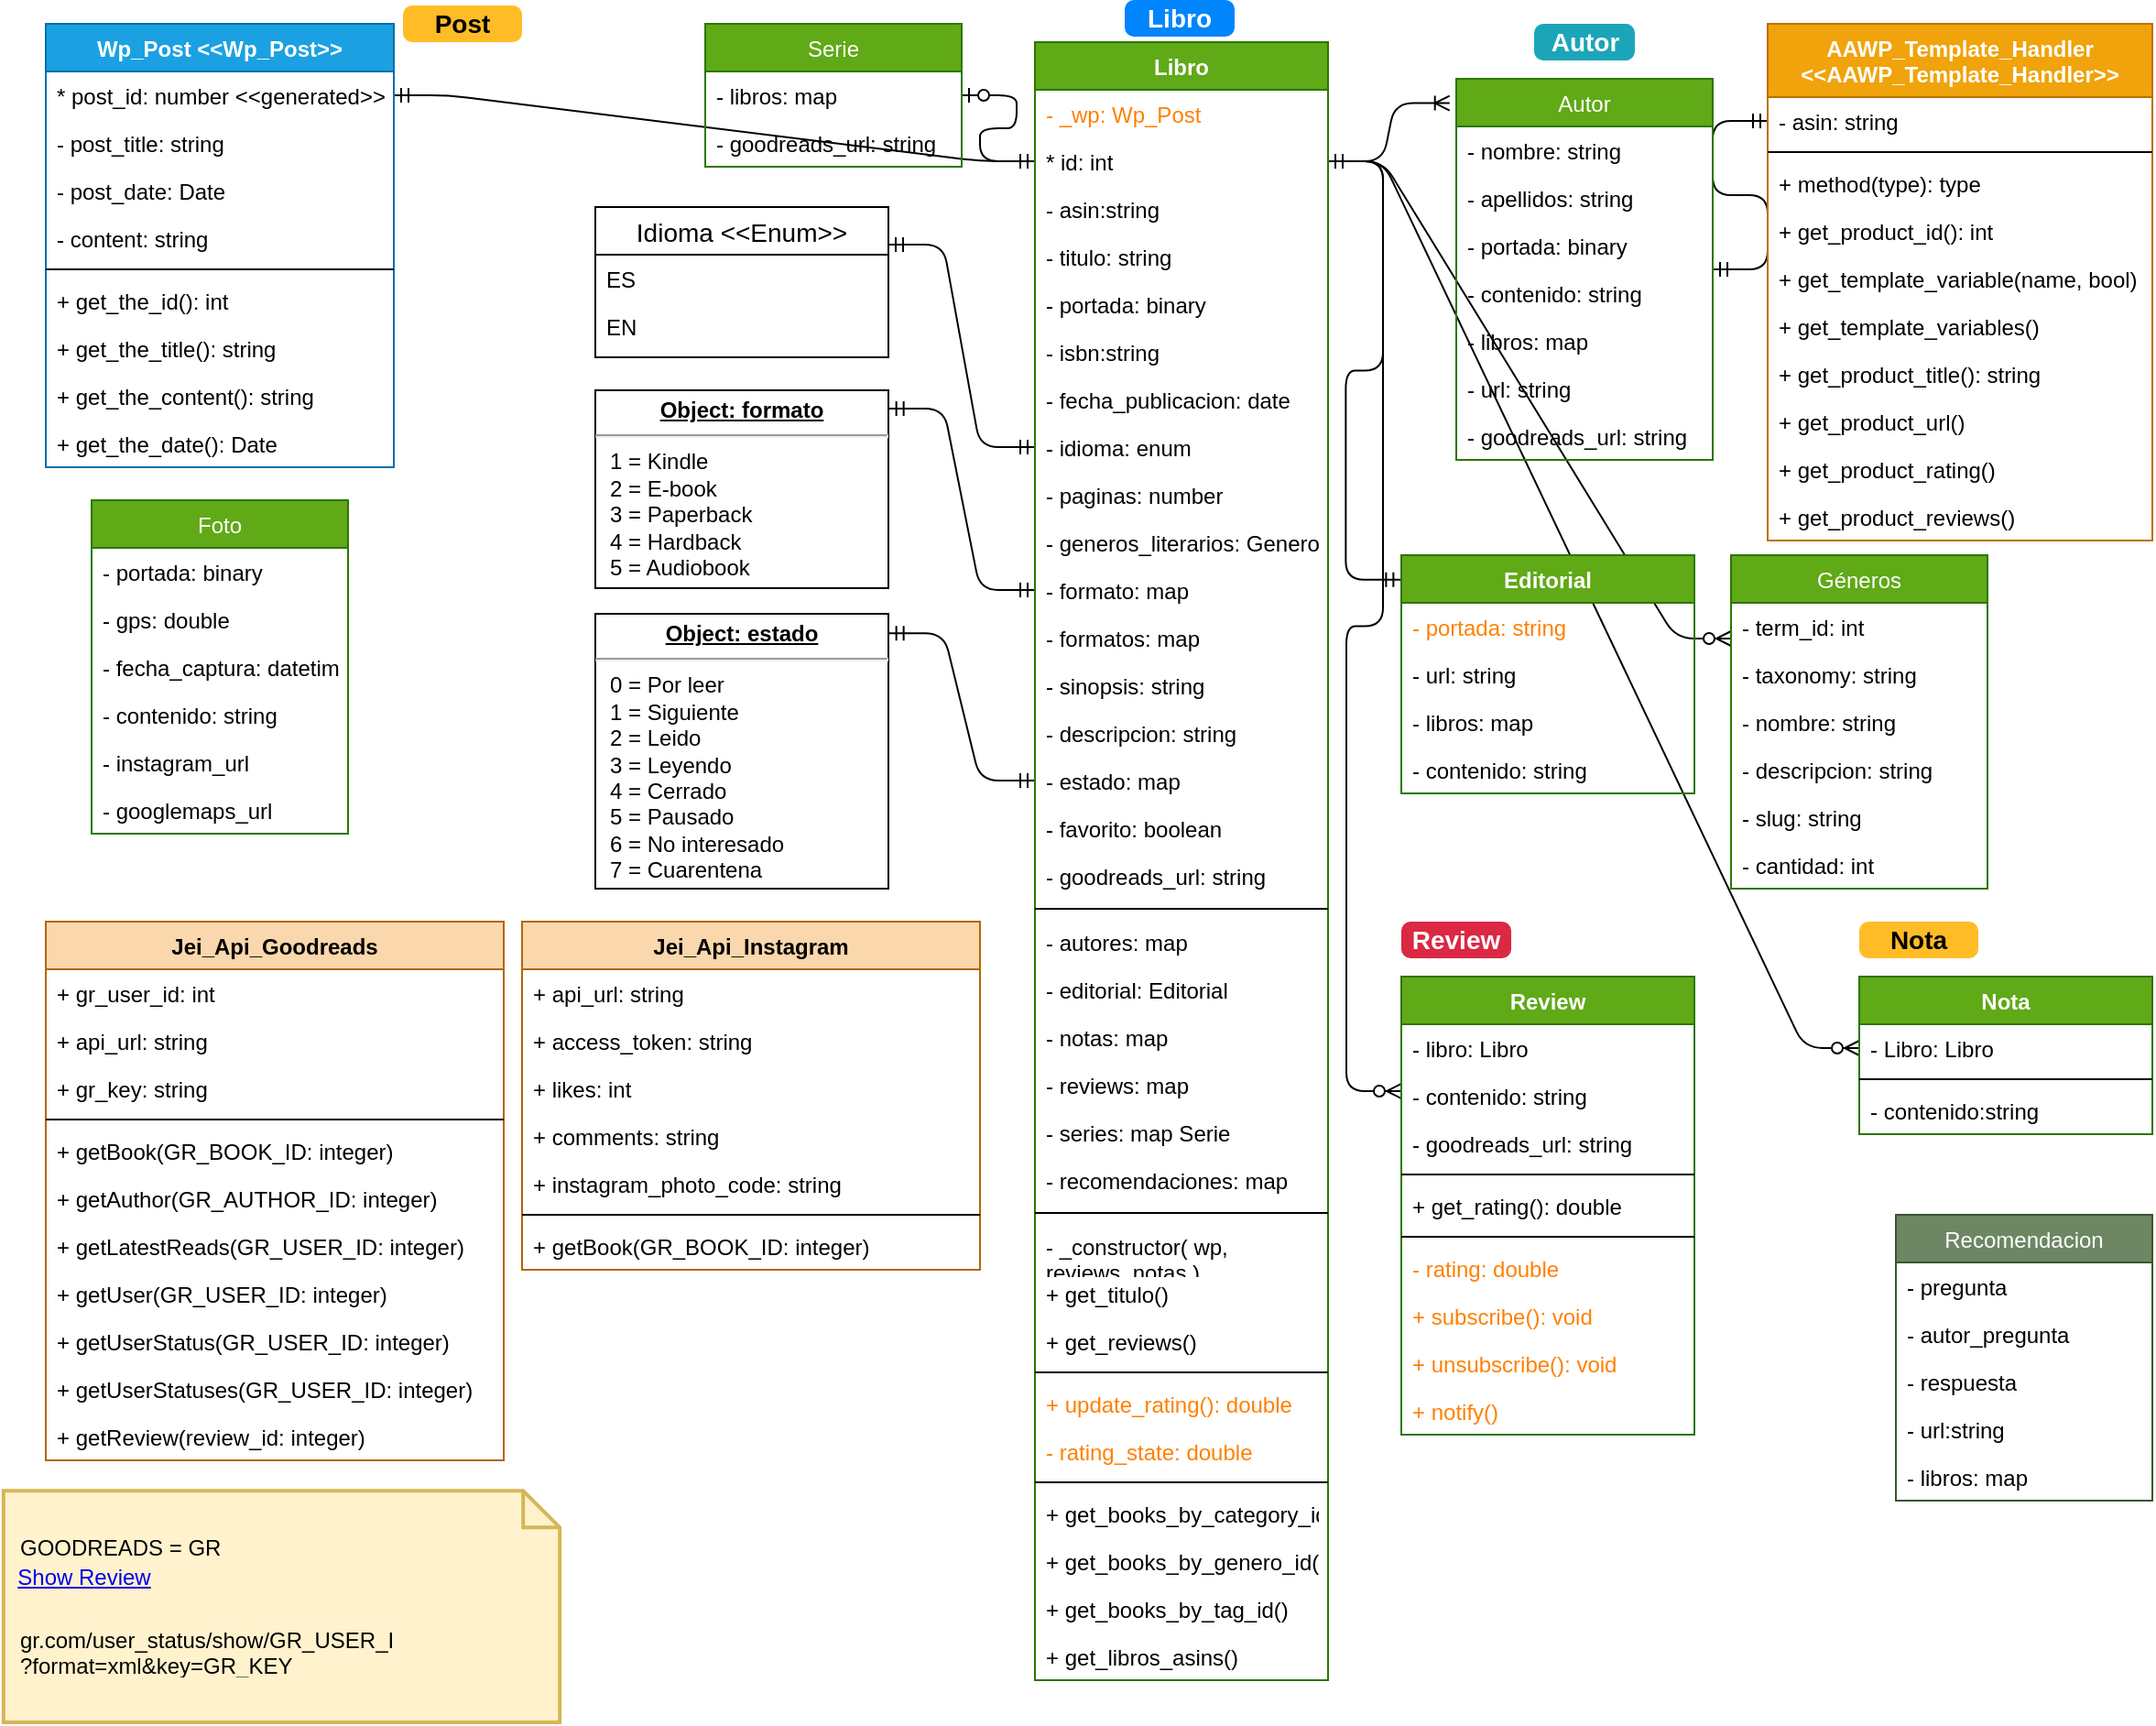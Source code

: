 <mxfile version="13.6.5">
    <diagram id="CBFthJs8cvEVsdnW5vOD" name="Page-1">
        <mxGraphModel dx="5696" dy="2768" grid="1" gridSize="10" guides="1" tooltips="1" connect="1" arrows="1" fold="1" page="1" pageScale="1" pageWidth="1654" pageHeight="1169" background="none" math="0" shadow="0">
            <root>
                <mxCell id="0"/>
                <mxCell id="1" parent="0"/>
                <mxCell id="239" value="" style="edgeStyle=entityRelationEdgeStyle;fontSize=12;html=1;endArrow=ERmandOne;startArrow=ERmandOne;" parent="1" source="305" target="178" edge="1">
                    <mxGeometry width="100" height="100" relative="1" as="geometry">
                        <mxPoint x="-4435.01" y="-2027" as="sourcePoint"/>
                        <mxPoint x="-4335.01" y="-2127" as="targetPoint"/>
                    </mxGeometry>
                </mxCell>
                <mxCell id="264" value="&lt;p style=&quot;margin: 0px ; margin-top: 4px ; text-align: center ; text-decoration: underline&quot;&gt;&lt;b&gt;Object: formato&lt;/b&gt;&lt;/p&gt;&lt;hr&gt;&lt;p style=&quot;margin: 0px ; margin-left: 8px&quot;&gt;1 = Kindle&lt;br&gt;2 = E-book&lt;br&gt;3 = Paperback&lt;/p&gt;&lt;p style=&quot;margin: 0px ; margin-left: 8px&quot;&gt;4 = Hardback&lt;/p&gt;&lt;p style=&quot;margin: 0px ; margin-left: 8px&quot;&gt;5 = Audiobook&lt;/p&gt;" style="verticalAlign=top;align=left;overflow=fill;fontSize=12;fontFamily=Helvetica;html=1;" parent="1" vertex="1">
                    <mxGeometry x="-4630" y="-2097" width="160" height="108" as="geometry"/>
                </mxCell>
                <mxCell id="266" value="&lt;p style=&quot;margin: 0px ; margin-top: 4px ; text-align: center ; text-decoration: underline&quot;&gt;&lt;b&gt;Object: estado&lt;/b&gt;&lt;/p&gt;&lt;hr&gt;&lt;p style=&quot;margin: 0px ; margin-left: 8px&quot;&gt;0 = Por leer&lt;/p&gt;&lt;p style=&quot;margin: 0px ; margin-left: 8px&quot;&gt;1 = Siguiente&lt;br&gt;2 = Leido&lt;br&gt;3 = Leyendo&lt;/p&gt;&lt;p style=&quot;margin: 0px ; margin-left: 8px&quot;&gt;4 = Cerrado&lt;/p&gt;&lt;p style=&quot;margin: 0px ; margin-left: 8px&quot;&gt;5 = Pausado&lt;/p&gt;&lt;p style=&quot;margin: 0px ; margin-left: 8px&quot;&gt;6 = No interesado&lt;/p&gt;&lt;p style=&quot;margin: 0px ; margin-left: 8px&quot;&gt;7 = Cuarentena&lt;/p&gt;" style="verticalAlign=top;align=left;overflow=fill;fontSize=12;fontFamily=Helvetica;html=1;" parent="1" vertex="1">
                    <mxGeometry x="-4630" y="-1975" width="160" height="150" as="geometry"/>
                </mxCell>
                <mxCell id="282" value="" style="edgeStyle=entityRelationEdgeStyle;fontSize=12;html=1;endArrow=ERmandOne;startArrow=ERmandOne;exitX=1;exitY=0.25;exitDx=0;exitDy=0;" parent="1" source="233" target="211" edge="1">
                    <mxGeometry width="100" height="100" relative="1" as="geometry">
                        <mxPoint x="-4715.01" y="-1887" as="sourcePoint"/>
                        <mxPoint x="-4615.01" y="-1987" as="targetPoint"/>
                    </mxGeometry>
                </mxCell>
                <mxCell id="283" value="" style="edgeStyle=entityRelationEdgeStyle;fontSize=12;html=1;endArrow=ERmandOne;startArrow=ERmandOne;exitX=1.002;exitY=0.093;exitDx=0;exitDy=0;exitPerimeter=0;" parent="1" source="264" target="207" edge="1">
                    <mxGeometry width="100" height="100" relative="1" as="geometry">
                        <mxPoint x="-4669.01" y="-1787" as="sourcePoint"/>
                        <mxPoint x="-4665.01" y="-1877" as="targetPoint"/>
                    </mxGeometry>
                </mxCell>
                <mxCell id="284" value="" style="edgeStyle=entityRelationEdgeStyle;fontSize=12;html=1;endArrow=ERmandOne;startArrow=ERmandOne;exitX=1.002;exitY=0.071;exitDx=0;exitDy=0;exitPerimeter=0;entryX=0;entryY=0.5;entryDx=0;entryDy=0;" parent="1" source="266" target="213" edge="1">
                    <mxGeometry width="100" height="100" relative="1" as="geometry">
                        <mxPoint x="-4425.01" y="-1577" as="sourcePoint"/>
                        <mxPoint x="-4655.01" y="-1777" as="targetPoint"/>
                    </mxGeometry>
                </mxCell>
                <mxCell id="294" value="" style="edgeStyle=entityRelationEdgeStyle;fontSize=12;html=1;endArrow=ERzeroToMany;startArrow=ERmandOne;entryX=0;entryY=0.25;entryDx=0;entryDy=0;exitX=1;exitY=0.5;exitDx=0;exitDy=0;" parent="1" source="199" target="278" edge="1">
                    <mxGeometry width="100" height="100" relative="1" as="geometry">
                        <mxPoint x="-4465.01" y="-2207" as="sourcePoint"/>
                        <mxPoint x="-4415.01" y="-1877" as="targetPoint"/>
                    </mxGeometry>
                </mxCell>
                <mxCell id="295" value="" style="edgeStyle=entityRelationEdgeStyle;fontSize=12;html=1;endArrow=ERzeroToMany;startArrow=ERmandOne;entryX=0;entryY=0.5;entryDx=0;entryDy=0;" parent="1" source="199" target="287" edge="1">
                    <mxGeometry width="100" height="100" relative="1" as="geometry">
                        <mxPoint x="-4472.01" y="-1807" as="sourcePoint"/>
                        <mxPoint x="-4402.01" y="-1501" as="targetPoint"/>
                    </mxGeometry>
                </mxCell>
                <mxCell id="310" value="" style="edgeStyle=entityRelationEdgeStyle;fontSize=12;html=1;endArrow=ERoneToMany;startArrow=ERmandOne;entryX=-0.026;entryY=0.064;entryDx=0;entryDy=0;entryPerimeter=0;" parent="1" source="199" target="305" edge="1">
                    <mxGeometry width="100" height="100" relative="1" as="geometry">
                        <mxPoint x="-4255.01" y="-1807" as="sourcePoint"/>
                        <mxPoint x="-4155.01" y="-1907" as="targetPoint"/>
                    </mxGeometry>
                </mxCell>
                <mxCell id="320" value="" style="edgeStyle=entityRelationEdgeStyle;fontSize=12;html=1;endArrow=ERmandOne;startArrow=ERmandOne;entryX=-0.002;entryY=0.103;entryDx=0;entryDy=0;entryPerimeter=0;" parent="1" source="199" target="316" edge="1">
                    <mxGeometry width="100" height="100" relative="1" as="geometry">
                        <mxPoint x="-3995.01" y="-1997" as="sourcePoint"/>
                        <mxPoint x="-3895.01" y="-2097" as="targetPoint"/>
                    </mxGeometry>
                </mxCell>
                <mxCell id="329" value="" style="edgeStyle=entityRelationEdgeStyle;fontSize=12;html=1;endArrow=ERzeroToOne;startArrow=ERmandOne;" parent="1" source="199" target="325" edge="1">
                    <mxGeometry width="100" height="100" relative="1" as="geometry">
                        <mxPoint x="-4735.01" y="-1927" as="sourcePoint"/>
                        <mxPoint x="-4835.01" y="-1977" as="targetPoint"/>
                    </mxGeometry>
                </mxCell>
                <mxCell id="335" value="" style="edgeStyle=entityRelationEdgeStyle;fontSize=12;html=1;endArrow=ERzeroToMany;startArrow=ERmandOne;entryX=0;entryY=0.25;entryDx=0;entryDy=0;exitX=1;exitY=0.5;exitDx=0;exitDy=0;" parent="1" source="199" target="331" edge="1">
                    <mxGeometry width="100" height="100" relative="1" as="geometry">
                        <mxPoint x="-4445.01" y="-1877" as="sourcePoint"/>
                        <mxPoint x="-4125.01" y="-1727" as="targetPoint"/>
                    </mxGeometry>
                </mxCell>
                <mxCell id="397" value="Libro" style="html=1;shadow=0;dashed=0;shape=mxgraph.bootstrap.rrect;rSize=5;strokeColor=none;strokeWidth=1;fillColor=#0085FC;fontColor=#FFFFFF;whiteSpace=wrap;align=center;verticalAlign=middle;spacingLeft=0;fontStyle=1;fontSize=14;spacing=5;" parent="1" vertex="1">
                    <mxGeometry x="-4341" y="-2310" width="60" height="20" as="geometry"/>
                </mxCell>
                <mxCell id="398" value="Review" style="html=1;shadow=0;dashed=0;shape=mxgraph.bootstrap.rrect;rSize=5;strokeColor=none;strokeWidth=1;fillColor=#DB2843;fontColor=#FFFFFF;whiteSpace=wrap;align=center;verticalAlign=middle;spacingLeft=0;fontStyle=1;fontSize=14;spacing=5;" parent="1" vertex="1">
                    <mxGeometry x="-4190" y="-1807" width="60" height="20" as="geometry"/>
                </mxCell>
                <mxCell id="401" value="Autor" style="html=1;shadow=0;dashed=0;shape=mxgraph.bootstrap.rrect;rSize=5;strokeColor=none;strokeWidth=1;fillColor=#1CA5B8;fontColor=#FFFFFF;whiteSpace=wrap;align=center;verticalAlign=middle;spacingLeft=0;fontStyle=1;fontSize=14;spacing=5;" parent="1" vertex="1">
                    <mxGeometry x="-4117.5" y="-2297" width="55" height="20" as="geometry"/>
                </mxCell>
                <mxCell id="402" value="Nota" style="html=1;shadow=0;dashed=0;shape=mxgraph.bootstrap.rrect;rSize=5;strokeColor=none;strokeWidth=1;fillColor=#FFBC26;fontColor=#000000;whiteSpace=wrap;align=center;verticalAlign=middle;spacingLeft=0;fontStyle=1;fontSize=14;spacing=5;" parent="1" vertex="1">
                    <mxGeometry x="-3940" y="-1807" width="65" height="20" as="geometry"/>
                </mxCell>
                <mxCell id="400" value="Post" style="html=1;shadow=0;dashed=0;shape=mxgraph.bootstrap.rrect;rSize=5;strokeColor=none;strokeWidth=1;fillColor=#FFBC26;fontColor=#000000;whiteSpace=wrap;align=center;verticalAlign=middle;spacingLeft=0;fontStyle=1;fontSize=14;spacing=5;" parent="1" vertex="1">
                    <mxGeometry x="-4735" y="-2307" width="65" height="20" as="geometry"/>
                </mxCell>
                <mxCell id="385" value="" style="group" parent="1" vertex="1" connectable="0">
                    <mxGeometry x="-4950" y="-1520" width="310" height="150" as="geometry"/>
                </mxCell>
                <mxCell id="383" value="&lt;br&gt;" style="shape=note;strokeWidth=2;fontSize=14;size=20;whiteSpace=wrap;html=1;fillColor=#fff2cc;strokeColor=#d6b656;fontColor=#666600;" parent="385" vertex="1">
                    <mxGeometry x="-3.109" y="23.68" width="303.715" height="126.32" as="geometry"/>
                </mxCell>
                <UserObject label="Show Review" link="goodreads.com/review/show/2312483779" id="396">
                    <mxCell style="text;html=1;strokeColor=none;fillColor=none;whiteSpace=wrap;align=center;verticalAlign=middle;fontColor=#0000EE;fontStyle=4;" parent="385" vertex="1">
                        <mxGeometry x="-3.109" y="55.26" width="87.655" height="31.58" as="geometry"/>
                    </mxCell>
                </UserObject>
                <mxCell id="390" value="" style="group" parent="385" vertex="1" connectable="0">
                    <mxGeometry y="41.12" width="310.0" height="105.44" as="geometry"/>
                </mxCell>
                <mxCell id="387" value="        gr.com/user_status/show/GR_USER_ID&#10;?format=xml&amp;key=GR_KEY" style="text;strokeColor=none;fillColor=none;align=left;verticalAlign=top;spacingLeft=4;spacingRight=4;overflow=hidden;rotatable=0;points=[[0,0.5],[1,0.5]];portConstraint=eastwest;fontColor=#000000;" parent="390" vertex="1">
                    <mxGeometry y="50.58" width="216.061" height="29.86" as="geometry"/>
                </mxCell>
                <mxCell id="388" value="        GOODREADS = GR" style="text;strokeColor=none;fillColor=none;align=left;verticalAlign=top;spacingLeft=4;spacingRight=4;overflow=hidden;rotatable=0;points=[[0,0.5],[1,0.5]];portConstraint=eastwest;fontColor=#FFFFFF;" parent="390" vertex="1">
                    <mxGeometry width="92.667" height="22.105" as="geometry"/>
                </mxCell>
                <mxCell id="391" value="        GOODREADS = GR" style="text;strokeColor=none;fillColor=none;align=left;verticalAlign=top;spacingLeft=4;spacingRight=4;overflow=hidden;rotatable=0;points=[[0,0.5],[1,0.5]];portConstraint=eastwest;fontColor=#FFFFFF;" parent="390" vertex="1">
                    <mxGeometry width="92.667" height="22.105" as="geometry"/>
                </mxCell>
                <mxCell id="392" value="        GOODREADS = GR" style="text;strokeColor=none;fillColor=none;align=left;verticalAlign=top;spacingLeft=4;spacingRight=4;overflow=hidden;rotatable=0;points=[[0,0.5],[1,0.5]];portConstraint=eastwest;fontColor=#000000;" parent="390" vertex="1">
                    <mxGeometry width="122.121" height="20" as="geometry"/>
                </mxCell>
                <mxCell id="479" value="" style="edgeStyle=entityRelationEdgeStyle;fontSize=12;html=1;endArrow=ERmandOne;startArrow=ERmandOne;" parent="1" source="168" target="199" edge="1">
                    <mxGeometry width="100" height="100" relative="1" as="geometry">
                        <mxPoint x="-4730" y="-2107" as="sourcePoint"/>
                        <mxPoint x="-4630" y="-2207" as="targetPoint"/>
                    </mxGeometry>
                </mxCell>
                <mxCell id="167" value="Wp_Post &lt;&lt;Wp_Post&gt;&gt;" style="swimlane;fontStyle=1;align=center;verticalAlign=top;childLayout=stackLayout;horizontal=1;startSize=26;horizontalStack=0;resizeParent=1;resizeParentMax=0;resizeLast=0;collapsible=1;marginBottom=0;fillColor=#1ba1e2;strokeColor=#006EAF;fontColor=#ffffff;" parent="1" vertex="1">
                    <mxGeometry x="-4930" y="-2297" width="190" height="242" as="geometry"/>
                </mxCell>
                <mxCell id="168" value="* post_id: number &lt;&lt;generated&gt;&gt;&#10;" style="text;strokeColor=none;fillColor=none;align=left;verticalAlign=top;spacingLeft=4;spacingRight=4;overflow=hidden;rotatable=0;points=[[0,0.5],[1,0.5]];portConstraint=eastwest;" parent="167" vertex="1">
                    <mxGeometry y="26" width="190" height="26" as="geometry"/>
                </mxCell>
                <mxCell id="8" value="        - post_title: string" style="text;strokeColor=none;fillColor=none;align=left;verticalAlign=top;spacingLeft=4;spacingRight=4;overflow=hidden;rotatable=0;points=[[0,0.5],[1,0.5]];portConstraint=eastwest;" parent="167" vertex="1">
                    <mxGeometry y="52" width="190" height="26" as="geometry"/>
                </mxCell>
                <mxCell id="9" value="        - post_date: Date" style="text;strokeColor=none;fillColor=none;align=left;verticalAlign=top;spacingLeft=4;spacingRight=4;overflow=hidden;rotatable=0;points=[[0,0.5],[1,0.5]];portConstraint=eastwest;" parent="167" vertex="1">
                    <mxGeometry y="78" width="190" height="26" as="geometry"/>
                </mxCell>
                <mxCell id="10" value="        - content: string" style="text;strokeColor=none;fillColor=none;align=left;verticalAlign=top;spacingLeft=4;spacingRight=4;overflow=hidden;rotatable=0;points=[[0,0.5],[1,0.5]];portConstraint=eastwest;" parent="167" vertex="1">
                    <mxGeometry y="104" width="190" height="26" as="geometry"/>
                </mxCell>
                <mxCell id="169" value="" style="line;strokeWidth=1;fillColor=none;align=left;verticalAlign=middle;spacingTop=-1;spacingLeft=3;spacingRight=3;rotatable=0;labelPosition=right;points=[];portConstraint=eastwest;" parent="167" vertex="1">
                    <mxGeometry y="130" width="190" height="8" as="geometry"/>
                </mxCell>
                <mxCell id="11" value="        + get_the_id(): int&#10;&#10;" style="text;strokeColor=none;fillColor=none;align=left;verticalAlign=top;spacingLeft=4;spacingRight=4;overflow=hidden;rotatable=0;points=[[0,0.5],[1,0.5]];portConstraint=eastwest;" parent="167" vertex="1">
                    <mxGeometry y="138" width="190" height="26" as="geometry"/>
                </mxCell>
                <mxCell id="12" value="        + get_the_title(): string&#10;" style="text;strokeColor=none;fillColor=none;align=left;verticalAlign=top;spacingLeft=4;spacingRight=4;overflow=hidden;rotatable=0;points=[[0,0.5],[1,0.5]];portConstraint=eastwest;" parent="167" vertex="1">
                    <mxGeometry y="164" width="190" height="26" as="geometry"/>
                </mxCell>
                <mxCell id="14" value="        + get_the_content(): string&#10;" style="text;strokeColor=none;fillColor=none;align=left;verticalAlign=top;spacingLeft=4;spacingRight=4;overflow=hidden;rotatable=0;points=[[0,0.5],[1,0.5]];portConstraint=eastwest;" parent="167" vertex="1">
                    <mxGeometry y="190" width="190" height="26" as="geometry"/>
                </mxCell>
                <mxCell id="13" value="        + get_the_date(): Date&#10;" style="text;strokeColor=none;fillColor=none;align=left;verticalAlign=top;spacingLeft=4;spacingRight=4;overflow=hidden;rotatable=0;points=[[0,0.5],[1,0.5]];portConstraint=eastwest;" parent="167" vertex="1">
                    <mxGeometry y="216" width="190" height="26" as="geometry"/>
                </mxCell>
                <mxCell id="193" value="AAWP_Template_Handler &#10;&lt;&lt;AAWP_Template_Handler&gt;&gt;&#10;&#10;" style="swimlane;fontStyle=1;align=center;verticalAlign=top;childLayout=stackLayout;horizontal=1;startSize=40;horizontalStack=0;resizeParent=1;resizeParentMax=0;resizeLast=0;collapsible=1;marginBottom=0;fillColor=#f0a30a;strokeColor=#BD7000;fontColor=#ffffff;" parent="1" vertex="1">
                    <mxGeometry x="-3990" y="-2297" width="210" height="282" as="geometry"/>
                </mxCell>
                <mxCell id="178" value="        - asin: string&#10;" style="text;strokeColor=none;fillColor=none;align=left;verticalAlign=top;spacingLeft=4;spacingRight=4;overflow=hidden;rotatable=0;points=[[0,0.5],[1,0.5]];portConstraint=eastwest;" parent="193" vertex="1">
                    <mxGeometry y="40" width="210" height="26" as="geometry"/>
                </mxCell>
                <mxCell id="195" value="" style="line;strokeWidth=1;fillColor=none;align=left;verticalAlign=middle;spacingTop=-1;spacingLeft=3;spacingRight=3;rotatable=0;labelPosition=right;points=[];portConstraint=eastwest;" parent="193" vertex="1">
                    <mxGeometry y="66" width="210" height="8" as="geometry"/>
                </mxCell>
                <mxCell id="196" value="+ method(type): type" style="text;strokeColor=none;fillColor=none;align=left;verticalAlign=top;spacingLeft=4;spacingRight=4;overflow=hidden;rotatable=0;points=[[0,0.5],[1,0.5]];portConstraint=eastwest;" parent="193" vertex="1">
                    <mxGeometry y="74" width="210" height="26" as="geometry"/>
                </mxCell>
                <mxCell id="180" value="        + get_product_id(): int&#10;" style="text;strokeColor=none;fillColor=none;align=left;verticalAlign=top;spacingLeft=4;spacingRight=4;overflow=hidden;rotatable=0;points=[[0,0.5],[1,0.5]];portConstraint=eastwest;" parent="193" vertex="1">
                    <mxGeometry y="100" width="210" height="26" as="geometry"/>
                </mxCell>
                <mxCell id="181" value="        + get_template_variable(name, bool)" style="text;strokeColor=none;fillColor=none;align=left;verticalAlign=top;spacingLeft=4;spacingRight=4;overflow=hidden;rotatable=0;points=[[0,0.5],[1,0.5]];portConstraint=eastwest;" parent="193" vertex="1">
                    <mxGeometry y="126" width="210" height="26" as="geometry"/>
                </mxCell>
                <mxCell id="182" value="        + get_template_variables()" style="text;strokeColor=none;fillColor=none;align=left;verticalAlign=top;spacingLeft=4;spacingRight=4;overflow=hidden;rotatable=0;points=[[0,0.5],[1,0.5]];portConstraint=eastwest;" parent="193" vertex="1">
                    <mxGeometry y="152" width="210" height="26" as="geometry"/>
                </mxCell>
                <mxCell id="183" value="        + get_product_title(): string&#10;" style="text;strokeColor=none;fillColor=none;align=left;verticalAlign=top;spacingLeft=4;spacingRight=4;overflow=hidden;rotatable=0;points=[[0,0.5],[1,0.5]];portConstraint=eastwest;" parent="193" vertex="1">
                    <mxGeometry y="178" width="210" height="26" as="geometry"/>
                </mxCell>
                <mxCell id="184" value="        + get_product_url()" style="text;strokeColor=none;fillColor=none;align=left;verticalAlign=top;spacingLeft=4;spacingRight=4;overflow=hidden;rotatable=0;points=[[0,0.5],[1,0.5]];portConstraint=eastwest;" parent="193" vertex="1">
                    <mxGeometry y="204" width="210" height="26" as="geometry"/>
                </mxCell>
                <mxCell id="185" value="        + get_product_rating()" style="text;strokeColor=none;fillColor=none;align=left;verticalAlign=top;spacingLeft=4;spacingRight=4;overflow=hidden;rotatable=0;points=[[0,0.5],[1,0.5]];portConstraint=eastwest;" parent="193" vertex="1">
                    <mxGeometry y="230" width="210" height="26" as="geometry"/>
                </mxCell>
                <mxCell id="186" value="        + get_product_reviews()" style="text;strokeColor=none;fillColor=none;align=left;verticalAlign=top;spacingLeft=4;spacingRight=4;overflow=hidden;rotatable=0;points=[[0,0.5],[1,0.5]];portConstraint=eastwest;" parent="193" vertex="1">
                    <mxGeometry y="256" width="210" height="26" as="geometry"/>
                </mxCell>
                <mxCell id="344" value="Foto" style="swimlane;fontStyle=0;childLayout=stackLayout;horizontal=1;startSize=26;fillColor=#60a917;horizontalStack=0;resizeParent=1;resizeParentMax=0;resizeLast=0;collapsible=1;marginBottom=0;strokeColor=#2D7600;fontColor=#ffffff;" parent="1" vertex="1">
                    <mxGeometry x="-4905" y="-2037" width="140" height="182" as="geometry"/>
                </mxCell>
                <mxCell id="337" value="        - portada: binary" style="text;strokeColor=none;fillColor=none;align=left;verticalAlign=top;spacingLeft=4;spacingRight=4;overflow=hidden;rotatable=0;points=[[0,0.5],[1,0.5]];portConstraint=eastwest;" parent="344" vertex="1">
                    <mxGeometry y="26" width="140" height="26" as="geometry"/>
                </mxCell>
                <mxCell id="339" value="        - gps: double" style="text;strokeColor=none;fillColor=none;align=left;verticalAlign=top;spacingLeft=4;spacingRight=4;overflow=hidden;rotatable=0;points=[[0,0.5],[1,0.5]];portConstraint=eastwest;" parent="344" vertex="1">
                    <mxGeometry y="52" width="140" height="26" as="geometry"/>
                </mxCell>
                <mxCell id="338" value="        - fecha_captura: datetime" style="text;strokeColor=none;fillColor=none;align=left;verticalAlign=top;spacingLeft=4;spacingRight=4;overflow=hidden;rotatable=0;points=[[0,0.5],[1,0.5]];portConstraint=eastwest;" parent="344" vertex="1">
                    <mxGeometry y="78" width="140" height="26" as="geometry"/>
                </mxCell>
                <mxCell id="340" value="        - contenido: string" style="text;strokeColor=none;fillColor=none;align=left;verticalAlign=top;spacingLeft=4;spacingRight=4;overflow=hidden;rotatable=0;points=[[0,0.5],[1,0.5]];portConstraint=eastwest;" parent="344" vertex="1">
                    <mxGeometry y="104" width="140" height="26" as="geometry"/>
                </mxCell>
                <mxCell id="341" value="        - instagram_url" style="text;strokeColor=none;fillColor=none;align=left;verticalAlign=top;spacingLeft=4;spacingRight=4;overflow=hidden;rotatable=0;points=[[0,0.5],[1,0.5]];portConstraint=eastwest;" parent="344" vertex="1">
                    <mxGeometry y="130" width="140" height="26" as="geometry"/>
                </mxCell>
                <mxCell id="342" value="        - googlemaps_url" style="text;strokeColor=none;fillColor=none;align=left;verticalAlign=top;spacingLeft=4;spacingRight=4;overflow=hidden;rotatable=0;points=[[0,0.5],[1,0.5]];portConstraint=eastwest;" parent="344" vertex="1">
                    <mxGeometry y="156" width="140" height="26" as="geometry"/>
                </mxCell>
                <mxCell id="440" value="Jei_Api_Goodreads" style="swimlane;fontStyle=1;align=center;verticalAlign=top;childLayout=stackLayout;horizontal=1;startSize=26;horizontalStack=0;resizeParent=1;resizeParentMax=0;resizeLast=0;collapsible=1;marginBottom=0;fillColor=#fad7ac;strokeColor=#b46504;" parent="1" vertex="1">
                    <mxGeometry x="-4930" y="-1807" width="250" height="294" as="geometry"/>
                </mxCell>
                <mxCell id="441" value="+ gr_user_id: int" style="text;strokeColor=none;fillColor=none;align=left;verticalAlign=top;spacingLeft=4;spacingRight=4;overflow=hidden;rotatable=0;points=[[0,0.5],[1,0.5]];portConstraint=eastwest;" parent="440" vertex="1">
                    <mxGeometry y="26" width="250" height="26" as="geometry"/>
                </mxCell>
                <mxCell id="442" value="+ api_url: string" style="text;strokeColor=none;fillColor=none;align=left;verticalAlign=top;spacingLeft=4;spacingRight=4;overflow=hidden;rotatable=0;points=[[0,0.5],[1,0.5]];portConstraint=eastwest;" parent="440" vertex="1">
                    <mxGeometry y="52" width="250" height="26" as="geometry"/>
                </mxCell>
                <mxCell id="443" value="+ gr_key: string&#10;" style="text;strokeColor=none;fillColor=none;align=left;verticalAlign=top;spacingLeft=4;spacingRight=4;overflow=hidden;rotatable=0;points=[[0,0.5],[1,0.5]];portConstraint=eastwest;" parent="440" vertex="1">
                    <mxGeometry y="78" width="250" height="26" as="geometry"/>
                </mxCell>
                <mxCell id="444" value="" style="line;strokeWidth=1;fillColor=none;align=left;verticalAlign=middle;spacingTop=-1;spacingLeft=3;spacingRight=3;rotatable=0;labelPosition=right;points=[];portConstraint=eastwest;" parent="440" vertex="1">
                    <mxGeometry y="104" width="250" height="8" as="geometry"/>
                </mxCell>
                <mxCell id="445" value="        + getBook(GR_BOOK_ID: integer)" style="text;strokeColor=none;fillColor=none;align=left;verticalAlign=top;spacingLeft=4;spacingRight=4;overflow=hidden;rotatable=0;points=[[0,0.5],[1,0.5]];portConstraint=eastwest;" parent="440" vertex="1">
                    <mxGeometry y="112" width="250" height="26" as="geometry"/>
                </mxCell>
                <mxCell id="446" value="        + getAuthor(GR_AUTHOR_ID: integer)" style="text;strokeColor=none;fillColor=none;align=left;verticalAlign=top;spacingLeft=4;spacingRight=4;overflow=hidden;rotatable=0;points=[[0,0.5],[1,0.5]];portConstraint=eastwest;" parent="440" vertex="1">
                    <mxGeometry y="138" width="250" height="26" as="geometry"/>
                </mxCell>
                <mxCell id="447" value="        + getLatestReads(GR_USER_ID: integer)" style="text;strokeColor=none;fillColor=none;align=left;verticalAlign=top;spacingLeft=4;spacingRight=4;overflow=hidden;rotatable=0;points=[[0,0.5],[1,0.5]];portConstraint=eastwest;" parent="440" vertex="1">
                    <mxGeometry y="164" width="250" height="26" as="geometry"/>
                </mxCell>
                <mxCell id="448" value="        + getUser(GR_USER_ID: integer)" style="text;strokeColor=none;fillColor=none;align=left;verticalAlign=top;spacingLeft=4;spacingRight=4;overflow=hidden;rotatable=0;points=[[0,0.5],[1,0.5]];portConstraint=eastwest;" parent="440" vertex="1">
                    <mxGeometry y="190" width="250" height="26" as="geometry"/>
                </mxCell>
                <mxCell id="449" value="        + getUserStatus(GR_USER_ID: integer)" style="text;strokeColor=none;fillColor=none;align=left;verticalAlign=top;spacingLeft=4;spacingRight=4;overflow=hidden;rotatable=0;points=[[0,0.5],[1,0.5]];portConstraint=eastwest;" parent="440" vertex="1">
                    <mxGeometry y="216" width="250" height="26" as="geometry"/>
                </mxCell>
                <mxCell id="450" value="        + getUserStatuses(GR_USER_ID: integer)" style="text;strokeColor=none;fillColor=none;align=left;verticalAlign=top;spacingLeft=4;spacingRight=4;overflow=hidden;rotatable=0;points=[[0,0.5],[1,0.5]];portConstraint=eastwest;" parent="440" vertex="1">
                    <mxGeometry y="242" width="250" height="26" as="geometry"/>
                </mxCell>
                <mxCell id="451" value="        + getReview(review_id: integer)" style="text;strokeColor=none;fillColor=none;align=left;verticalAlign=top;spacingLeft=4;spacingRight=4;overflow=hidden;rotatable=0;points=[[0,0.5],[1,0.5]];portConstraint=eastwest;" parent="440" vertex="1">
                    <mxGeometry y="268" width="250" height="26" as="geometry"/>
                </mxCell>
                <mxCell id="305" value="Autor" style="swimlane;fontStyle=0;childLayout=stackLayout;horizontal=1;startSize=26;fillColor=#60a917;horizontalStack=0;resizeParent=1;resizeParentMax=0;resizeLast=0;collapsible=1;marginBottom=0;strokeColor=#2D7600;fontColor=#ffffff;" parent="1" vertex="1">
                    <mxGeometry x="-4160" y="-2267" width="140" height="208" as="geometry"/>
                </mxCell>
                <mxCell id="297" value="        - nombre: string" style="text;strokeColor=none;fillColor=none;align=left;verticalAlign=top;spacingLeft=4;spacingRight=4;overflow=hidden;rotatable=0;points=[[0,0.5],[1,0.5]];portConstraint=eastwest;" parent="305" vertex="1">
                    <mxGeometry y="26" width="140" height="26" as="geometry"/>
                </mxCell>
                <mxCell id="298" value="        - apellidos: string" style="text;strokeColor=none;fillColor=none;align=left;verticalAlign=top;spacingLeft=4;spacingRight=4;overflow=hidden;rotatable=0;points=[[0,0.5],[1,0.5]];portConstraint=eastwest;" parent="305" vertex="1">
                    <mxGeometry y="52" width="140" height="26" as="geometry"/>
                </mxCell>
                <mxCell id="299" value="        - portada: binary" style="text;strokeColor=none;fillColor=none;align=left;verticalAlign=top;spacingLeft=4;spacingRight=4;overflow=hidden;rotatable=0;points=[[0,0.5],[1,0.5]];portConstraint=eastwest;" parent="305" vertex="1">
                    <mxGeometry y="78" width="140" height="26" as="geometry"/>
                </mxCell>
                <mxCell id="301" value="        - contenido: string" style="text;strokeColor=none;fillColor=none;align=left;verticalAlign=top;spacingLeft=4;spacingRight=4;overflow=hidden;rotatable=0;points=[[0,0.5],[1,0.5]];portConstraint=eastwest;" parent="305" vertex="1">
                    <mxGeometry y="104" width="140" height="26" as="geometry"/>
                </mxCell>
                <mxCell id="300" value="        - libros: map" style="text;strokeColor=none;fillColor=none;align=left;verticalAlign=top;spacingLeft=4;spacingRight=4;overflow=hidden;rotatable=0;points=[[0,0.5],[1,0.5]];portConstraint=eastwest;" parent="305" vertex="1">
                    <mxGeometry y="130" width="140" height="26" as="geometry"/>
                </mxCell>
                <mxCell id="302" value="        - url: string" style="text;strokeColor=none;fillColor=none;align=left;verticalAlign=top;spacingLeft=4;spacingRight=4;overflow=hidden;rotatable=0;points=[[0,0.5],[1,0.5]];portConstraint=eastwest;" parent="305" vertex="1">
                    <mxGeometry y="156" width="140" height="26" as="geometry"/>
                </mxCell>
                <mxCell id="303" value="        - goodreads_url: string" style="text;strokeColor=none;fillColor=none;align=left;verticalAlign=top;spacingLeft=4;spacingRight=4;overflow=hidden;rotatable=0;points=[[0,0.5],[1,0.5]];portConstraint=eastwest;" parent="305" vertex="1">
                    <mxGeometry y="182" width="140" height="26" as="geometry"/>
                </mxCell>
                <mxCell id="226" value="Libro&#10;" style="swimlane;fontStyle=1;align=center;verticalAlign=top;childLayout=stackLayout;horizontal=1;startSize=26;horizontalStack=0;resizeParent=1;resizeParentMax=0;resizeLast=0;collapsible=1;marginBottom=0;fillColor=#60a917;strokeColor=#2D7600;fontColor=#ffffff;" parent="1" vertex="1">
                    <mxGeometry x="-4390" y="-2287" width="160" height="894" as="geometry"/>
                </mxCell>
                <mxCell id="198" value="        - _wp: Wp_Post" style="text;strokeColor=none;fillColor=none;align=left;verticalAlign=top;spacingLeft=4;spacingRight=4;overflow=hidden;rotatable=0;points=[[0,0.5],[1,0.5]];portConstraint=eastwest;fontColor=#FF8000;" parent="226" vertex="1">
                    <mxGeometry y="26" width="160" height="26" as="geometry"/>
                </mxCell>
                <mxCell id="199" value="        * id: int&#10;" style="text;strokeColor=none;fillColor=none;align=left;verticalAlign=top;spacingLeft=4;spacingRight=4;overflow=hidden;rotatable=0;points=[[0,0.5],[1,0.5]];portConstraint=eastwest;" parent="226" vertex="1">
                    <mxGeometry y="52" width="160" height="26" as="geometry"/>
                </mxCell>
                <mxCell id="203" value="        - asin:string" style="text;strokeColor=none;fillColor=none;align=left;verticalAlign=top;spacingLeft=4;spacingRight=4;overflow=hidden;rotatable=0;points=[[0,0.5],[1,0.5]];portConstraint=eastwest;" parent="226" vertex="1">
                    <mxGeometry y="78" width="160" height="26" as="geometry"/>
                </mxCell>
                <mxCell id="200" value="        - titulo: string" style="text;strokeColor=none;fillColor=none;align=left;verticalAlign=top;spacingLeft=4;spacingRight=4;overflow=hidden;rotatable=0;points=[[0,0.5],[1,0.5]];portConstraint=eastwest;" parent="226" vertex="1">
                    <mxGeometry y="104" width="160" height="26" as="geometry"/>
                </mxCell>
                <mxCell id="201" value="        - portada: binary" style="text;strokeColor=none;fillColor=none;align=left;verticalAlign=top;spacingLeft=4;spacingRight=4;overflow=hidden;rotatable=0;points=[[0,0.5],[1,0.5]];portConstraint=eastwest;" parent="226" vertex="1">
                    <mxGeometry y="130" width="160" height="26" as="geometry"/>
                </mxCell>
                <mxCell id="202" value="        - isbn:string" style="text;strokeColor=none;fillColor=none;align=left;verticalAlign=top;spacingLeft=4;spacingRight=4;overflow=hidden;rotatable=0;points=[[0,0.5],[1,0.5]];portConstraint=eastwest;" parent="226" vertex="1">
                    <mxGeometry y="156" width="160" height="26" as="geometry"/>
                </mxCell>
                <mxCell id="206" value="        - fecha_publicacion: date" style="text;strokeColor=none;fillColor=none;align=left;verticalAlign=top;spacingLeft=4;spacingRight=4;overflow=hidden;rotatable=0;points=[[0,0.5],[1,0.5]];portConstraint=eastwest;" parent="226" vertex="1">
                    <mxGeometry y="182" width="160" height="26" as="geometry"/>
                </mxCell>
                <mxCell id="211" value="        - idioma: enum" style="text;strokeColor=none;fillColor=none;align=left;verticalAlign=top;spacingLeft=4;spacingRight=4;overflow=hidden;rotatable=0;points=[[0,0.5],[1,0.5]];portConstraint=eastwest;" parent="226" vertex="1">
                    <mxGeometry y="208" width="160" height="26" as="geometry"/>
                </mxCell>
                <mxCell id="210" value="        - paginas: number" style="text;strokeColor=none;fillColor=none;align=left;verticalAlign=top;spacingLeft=4;spacingRight=4;overflow=hidden;rotatable=0;points=[[0,0.5],[1,0.5]];portConstraint=eastwest;" parent="226" vertex="1">
                    <mxGeometry y="234" width="160" height="26" as="geometry"/>
                </mxCell>
                <mxCell id="212" value="        - generos_literarios: Genero" style="text;strokeColor=none;fillColor=none;align=left;verticalAlign=top;spacingLeft=4;spacingRight=4;overflow=hidden;rotatable=0;points=[[0,0.5],[1,0.5]];portConstraint=eastwest;" parent="226" vertex="1">
                    <mxGeometry y="260" width="160" height="26" as="geometry"/>
                </mxCell>
                <mxCell id="207" value="        - formato: map" style="text;strokeColor=none;fillColor=none;align=left;verticalAlign=top;spacingLeft=4;spacingRight=4;overflow=hidden;rotatable=0;points=[[0,0.5],[1,0.5]];portConstraint=eastwest;" parent="226" vertex="1">
                    <mxGeometry y="286" width="160" height="26" as="geometry"/>
                </mxCell>
                <mxCell id="208" value="        - formatos: map" style="text;strokeColor=none;fillColor=none;align=left;verticalAlign=top;spacingLeft=4;spacingRight=4;overflow=hidden;rotatable=0;points=[[0,0.5],[1,0.5]];portConstraint=eastwest;" parent="226" vertex="1">
                    <mxGeometry y="312" width="160" height="26" as="geometry"/>
                </mxCell>
                <mxCell id="209" value="        - sinopsis: string" style="text;strokeColor=none;fillColor=none;align=left;verticalAlign=top;spacingLeft=4;spacingRight=4;overflow=hidden;rotatable=0;points=[[0,0.5],[1,0.5]];portConstraint=eastwest;" parent="226" vertex="1">
                    <mxGeometry y="338" width="160" height="26" as="geometry"/>
                </mxCell>
                <mxCell id="214" value="        - descripcion: string" style="text;strokeColor=none;fillColor=none;align=left;verticalAlign=top;spacingLeft=4;spacingRight=4;overflow=hidden;rotatable=0;points=[[0,0.5],[1,0.5]];portConstraint=eastwest;" parent="226" vertex="1">
                    <mxGeometry y="364" width="160" height="26" as="geometry"/>
                </mxCell>
                <mxCell id="213" value="        - estado: map" style="text;strokeColor=none;fillColor=none;align=left;verticalAlign=top;spacingLeft=4;spacingRight=4;overflow=hidden;rotatable=0;points=[[0,0.5],[1,0.5]];portConstraint=eastwest;" parent="226" vertex="1">
                    <mxGeometry y="390" width="160" height="26" as="geometry"/>
                </mxCell>
                <mxCell id="217" value="        - favorito: boolean" style="text;strokeColor=none;fillColor=none;align=left;verticalAlign=top;spacingLeft=4;spacingRight=4;overflow=hidden;rotatable=0;points=[[0,0.5],[1,0.5]];portConstraint=eastwest;" parent="226" vertex="1">
                    <mxGeometry y="416" width="160" height="26" as="geometry"/>
                </mxCell>
                <mxCell id="218" value="        - goodreads_url: string" style="text;strokeColor=none;fillColor=none;align=left;verticalAlign=top;spacingLeft=4;spacingRight=4;overflow=hidden;rotatable=0;points=[[0,0.5],[1,0.5]];portConstraint=eastwest;" parent="226" vertex="1">
                    <mxGeometry y="442" width="160" height="26" as="geometry"/>
                </mxCell>
                <mxCell id="487" value="" style="line;strokeWidth=1;rotatable=0;dashed=0;labelPosition=right;align=left;verticalAlign=middle;spacingTop=0;spacingLeft=6;points=[];portConstraint=eastwest;" parent="226" vertex="1">
                    <mxGeometry y="468" width="160" height="10" as="geometry"/>
                </mxCell>
                <mxCell id="204" value="        - autores: map" style="text;strokeColor=none;fillColor=none;align=left;verticalAlign=top;spacingLeft=4;spacingRight=4;overflow=hidden;rotatable=0;points=[[0,0.5],[1,0.5]];portConstraint=eastwest;" parent="226" vertex="1">
                    <mxGeometry y="478" width="160" height="26" as="geometry"/>
                </mxCell>
                <mxCell id="205" value="        - editorial: Editorial" style="text;strokeColor=none;fillColor=none;align=left;verticalAlign=top;spacingLeft=4;spacingRight=4;overflow=hidden;rotatable=0;points=[[0,0.5],[1,0.5]];portConstraint=eastwest;" parent="226" vertex="1">
                    <mxGeometry y="504" width="160" height="26" as="geometry"/>
                </mxCell>
                <mxCell id="215" value="        - notas: map" style="text;strokeColor=none;fillColor=none;align=left;verticalAlign=top;spacingLeft=4;spacingRight=4;overflow=hidden;rotatable=0;points=[[0,0.5],[1,0.5]];portConstraint=eastwest;" parent="226" vertex="1">
                    <mxGeometry y="530" width="160" height="26" as="geometry"/>
                </mxCell>
                <mxCell id="216" value="        - reviews: map" style="text;strokeColor=none;fillColor=none;align=left;verticalAlign=top;spacingLeft=4;spacingRight=4;overflow=hidden;rotatable=0;points=[[0,0.5],[1,0.5]];portConstraint=eastwest;" parent="226" vertex="1">
                    <mxGeometry y="556" width="160" height="26" as="geometry"/>
                </mxCell>
                <mxCell id="219" value="        - series: map Serie" style="text;strokeColor=none;fillColor=none;align=left;verticalAlign=top;spacingLeft=4;spacingRight=4;overflow=hidden;rotatable=0;points=[[0,0.5],[1,0.5]];portConstraint=eastwest;" parent="226" vertex="1">
                    <mxGeometry y="582" width="160" height="26" as="geometry"/>
                </mxCell>
                <mxCell id="220" value="        - recomendaciones: map" style="text;strokeColor=none;fillColor=none;align=left;verticalAlign=top;spacingLeft=4;spacingRight=4;overflow=hidden;rotatable=0;points=[[0,0.5],[1,0.5]];portConstraint=eastwest;" parent="226" vertex="1">
                    <mxGeometry y="608" width="160" height="26" as="geometry"/>
                </mxCell>
                <mxCell id="488" value="" style="line;strokeWidth=1;rotatable=0;dashed=0;labelPosition=right;align=left;verticalAlign=middle;spacingTop=0;spacingLeft=6;points=[];portConstraint=eastwest;" parent="226" vertex="1">
                    <mxGeometry y="634" width="160" height="10" as="geometry"/>
                </mxCell>
                <mxCell id="489" value="- _constructor( wp, &#10;reviews, notas ) " style="text;strokeColor=none;fillColor=none;align=left;verticalAlign=top;spacingLeft=4;spacingRight=4;overflow=hidden;rotatable=0;points=[[0,0.5],[1,0.5]];portConstraint=eastwest;" parent="226" vertex="1">
                    <mxGeometry y="644" width="160" height="26" as="geometry"/>
                </mxCell>
                <mxCell id="222" value="        + get_titulo() " style="text;strokeColor=none;fillColor=none;align=left;verticalAlign=top;spacingLeft=4;spacingRight=4;overflow=hidden;rotatable=0;points=[[0,0.5],[1,0.5]];portConstraint=eastwest;" parent="226" vertex="1">
                    <mxGeometry y="670" width="160" height="26" as="geometry"/>
                </mxCell>
                <mxCell id="223" value="        + get_reviews()" style="text;strokeColor=none;fillColor=none;align=left;verticalAlign=top;spacingLeft=4;spacingRight=4;overflow=hidden;rotatable=0;points=[[0,0.5],[1,0.5]];portConstraint=eastwest;" parent="226" vertex="1">
                    <mxGeometry y="696" width="160" height="26" as="geometry"/>
                </mxCell>
                <mxCell id="504" value="" style="line;strokeWidth=1;fillColor=none;align=left;verticalAlign=middle;spacingTop=-1;spacingLeft=3;spacingRight=3;rotatable=0;labelPosition=right;points=[];portConstraint=eastwest;" parent="226" vertex="1">
                    <mxGeometry y="722" width="160" height="8" as="geometry"/>
                </mxCell>
                <mxCell id="224" value="        + update_rating(): double&#10;" style="text;strokeColor=none;fillColor=none;align=left;verticalAlign=top;spacingLeft=4;spacingRight=4;overflow=hidden;rotatable=0;points=[[0,0.5],[1,0.5]];portConstraint=eastwest;fontColor=#FF8000;" parent="226" vertex="1">
                    <mxGeometry y="730" width="160" height="26" as="geometry"/>
                </mxCell>
                <mxCell id="503" value="- rating_state: double" style="text;strokeColor=none;fillColor=none;align=left;verticalAlign=top;spacingLeft=4;spacingRight=4;overflow=hidden;rotatable=0;points=[[0,0.5],[1,0.5]];portConstraint=eastwest;fontColor=#FF8000;" parent="226" vertex="1">
                    <mxGeometry y="756" width="160" height="26" as="geometry"/>
                </mxCell>
                <mxCell id="521" value="" style="line;strokeWidth=1;fillColor=none;align=left;verticalAlign=middle;spacingTop=-1;spacingLeft=3;spacingRight=3;rotatable=0;labelPosition=right;points=[];portConstraint=eastwest;" vertex="1" parent="226">
                    <mxGeometry y="782" width="160" height="8" as="geometry"/>
                </mxCell>
                <mxCell id="520" value="+ get_books_by_category_id()" style="text;strokeColor=none;fillColor=none;align=left;verticalAlign=top;spacingLeft=4;spacingRight=4;overflow=hidden;rotatable=0;points=[[0,0.5],[1,0.5]];portConstraint=eastwest;" vertex="1" parent="226">
                    <mxGeometry y="790" width="160" height="26" as="geometry"/>
                </mxCell>
                <mxCell id="523" value="+ get_books_by_genero_id()&#10;&#10;" style="text;strokeColor=none;fillColor=none;align=left;verticalAlign=top;spacingLeft=4;spacingRight=4;overflow=hidden;rotatable=0;points=[[0,0.5],[1,0.5]];portConstraint=eastwest;" vertex="1" parent="226">
                    <mxGeometry y="816" width="160" height="26" as="geometry"/>
                </mxCell>
                <mxCell id="522" value="+ get_books_by_tag_id()" style="text;strokeColor=none;fillColor=none;align=left;verticalAlign=top;spacingLeft=4;spacingRight=4;overflow=hidden;rotatable=0;points=[[0,0.5],[1,0.5]];portConstraint=eastwest;" vertex="1" parent="226">
                    <mxGeometry y="842" width="160" height="26" as="geometry"/>
                </mxCell>
                <mxCell id="524" value="+ get_libros_asins()&#10;" style="text;strokeColor=none;fillColor=none;align=left;verticalAlign=top;spacingLeft=4;spacingRight=4;overflow=hidden;rotatable=0;points=[[0,0.5],[1,0.5]];portConstraint=eastwest;" vertex="1" parent="226">
                    <mxGeometry y="868" width="160" height="26" as="geometry"/>
                </mxCell>
                <mxCell id="452" value="Jei_Api_Instagram" style="swimlane;fontStyle=1;align=center;verticalAlign=top;childLayout=stackLayout;horizontal=1;startSize=26;horizontalStack=0;resizeParent=1;resizeParentMax=0;resizeLast=0;collapsible=1;marginBottom=0;fillColor=#fad7ac;strokeColor=#b46504;" parent="1" vertex="1">
                    <mxGeometry x="-4670" y="-1807" width="250" height="190" as="geometry"/>
                </mxCell>
                <mxCell id="453" value="+ api_url: string" style="text;strokeColor=none;fillColor=none;align=left;verticalAlign=top;spacingLeft=4;spacingRight=4;overflow=hidden;rotatable=0;points=[[0,0.5],[1,0.5]];portConstraint=eastwest;" parent="452" vertex="1">
                    <mxGeometry y="26" width="250" height="26" as="geometry"/>
                </mxCell>
                <mxCell id="454" value="+ access_token: string" style="text;strokeColor=none;fillColor=none;align=left;verticalAlign=top;spacingLeft=4;spacingRight=4;overflow=hidden;rotatable=0;points=[[0,0.5],[1,0.5]];portConstraint=eastwest;" parent="452" vertex="1">
                    <mxGeometry y="52" width="250" height="26" as="geometry"/>
                </mxCell>
                <mxCell id="455" value="+ likes: int" style="text;strokeColor=none;fillColor=none;align=left;verticalAlign=top;spacingLeft=4;spacingRight=4;overflow=hidden;rotatable=0;points=[[0,0.5],[1,0.5]];portConstraint=eastwest;" parent="452" vertex="1">
                    <mxGeometry y="78" width="250" height="26" as="geometry"/>
                </mxCell>
                <mxCell id="456" value="+ comments: string" style="text;strokeColor=none;fillColor=none;align=left;verticalAlign=top;spacingLeft=4;spacingRight=4;overflow=hidden;rotatable=0;points=[[0,0.5],[1,0.5]];portConstraint=eastwest;" parent="452" vertex="1">
                    <mxGeometry y="104" width="250" height="26" as="geometry"/>
                </mxCell>
                <mxCell id="457" value="+ instagram_photo_code: string" style="text;strokeColor=none;fillColor=none;align=left;verticalAlign=top;spacingLeft=4;spacingRight=4;overflow=hidden;rotatable=0;points=[[0,0.5],[1,0.5]];portConstraint=eastwest;" parent="452" vertex="1">
                    <mxGeometry y="130" width="250" height="26" as="geometry"/>
                </mxCell>
                <mxCell id="458" value="" style="line;strokeWidth=1;fillColor=none;align=left;verticalAlign=middle;spacingTop=-1;spacingLeft=3;spacingRight=3;rotatable=0;labelPosition=right;points=[];portConstraint=eastwest;" parent="452" vertex="1">
                    <mxGeometry y="156" width="250" height="8" as="geometry"/>
                </mxCell>
                <mxCell id="459" value="        + getBook(GR_BOOK_ID: integer)" style="text;strokeColor=none;fillColor=none;align=left;verticalAlign=top;spacingLeft=4;spacingRight=4;overflow=hidden;rotatable=0;points=[[0,0.5],[1,0.5]];portConstraint=eastwest;" parent="452" vertex="1">
                    <mxGeometry y="164" width="250" height="26" as="geometry"/>
                </mxCell>
                <mxCell id="233" value="Idioma &lt;&lt;Enum&gt;&gt;" style="swimlane;fontStyle=0;childLayout=stackLayout;horizontal=1;startSize=26;horizontalStack=0;resizeParent=1;resizeParentMax=0;resizeLast=0;collapsible=1;marginBottom=0;align=center;fontSize=14;" parent="1" vertex="1">
                    <mxGeometry x="-4630" y="-2197" width="160" height="82" as="geometry"/>
                </mxCell>
                <mxCell id="234" value="ES" style="text;strokeColor=none;fillColor=none;spacingLeft=4;spacingRight=4;overflow=hidden;rotatable=0;points=[[0,0.5],[1,0.5]];portConstraint=eastwest;fontSize=12;" parent="233" vertex="1">
                    <mxGeometry y="26" width="160" height="26" as="geometry"/>
                </mxCell>
                <mxCell id="235" value="EN" style="text;strokeColor=none;fillColor=none;spacingLeft=4;spacingRight=4;overflow=hidden;rotatable=0;points=[[0,0.5],[1,0.5]];portConstraint=eastwest;fontSize=12;" parent="233" vertex="1">
                    <mxGeometry y="52" width="160" height="30" as="geometry"/>
                </mxCell>
                <mxCell id="325" value="Serie" style="swimlane;fontStyle=0;childLayout=stackLayout;horizontal=1;startSize=26;fillColor=#60a917;horizontalStack=0;resizeParent=1;resizeParentMax=0;resizeLast=0;collapsible=1;marginBottom=0;strokeColor=#2D7600;fontColor=#ffffff;" parent="1" vertex="1">
                    <mxGeometry x="-4570" y="-2297" width="140" height="78" as="geometry"/>
                </mxCell>
                <mxCell id="322" value="        - libros: map" style="text;strokeColor=none;fillColor=none;align=left;verticalAlign=top;spacingLeft=4;spacingRight=4;overflow=hidden;rotatable=0;points=[[0,0.5],[1,0.5]];portConstraint=eastwest;" parent="325" vertex="1">
                    <mxGeometry y="26" width="140" height="26" as="geometry"/>
                </mxCell>
                <mxCell id="323" value="        - goodreads_url: string" style="text;strokeColor=none;fillColor=none;align=left;verticalAlign=top;spacingLeft=4;spacingRight=4;overflow=hidden;rotatable=0;points=[[0,0.5],[1,0.5]];portConstraint=eastwest;" parent="325" vertex="1">
                    <mxGeometry y="52" width="140" height="26" as="geometry"/>
                </mxCell>
                <mxCell id="355" value="Recomendacion" style="swimlane;fontStyle=0;childLayout=stackLayout;horizontal=1;startSize=26;fillColor=#6d8764;horizontalStack=0;resizeParent=1;resizeParentMax=0;resizeLast=0;collapsible=1;marginBottom=0;strokeColor=#3A5431;fontColor=#ffffff;" parent="1" vertex="1">
                    <mxGeometry x="-3920" y="-1647" width="140" height="156" as="geometry"/>
                </mxCell>
                <mxCell id="349" value="        - pregunta" style="text;strokeColor=none;fillColor=none;align=left;verticalAlign=top;spacingLeft=4;spacingRight=4;overflow=hidden;rotatable=0;points=[[0,0.5],[1,0.5]];portConstraint=eastwest;" parent="355" vertex="1">
                    <mxGeometry y="26" width="140" height="26" as="geometry"/>
                </mxCell>
                <mxCell id="350" value="        - autor_pregunta" style="text;strokeColor=none;fillColor=none;align=left;verticalAlign=top;spacingLeft=4;spacingRight=4;overflow=hidden;rotatable=0;points=[[0,0.5],[1,0.5]];portConstraint=eastwest;" parent="355" vertex="1">
                    <mxGeometry y="52" width="140" height="26" as="geometry"/>
                </mxCell>
                <mxCell id="351" value="        - respuesta" style="text;strokeColor=none;fillColor=none;align=left;verticalAlign=top;spacingLeft=4;spacingRight=4;overflow=hidden;rotatable=0;points=[[0,0.5],[1,0.5]];portConstraint=eastwest;" parent="355" vertex="1">
                    <mxGeometry y="78" width="140" height="26" as="geometry"/>
                </mxCell>
                <mxCell id="352" value="        - url:string" style="text;strokeColor=none;fillColor=none;align=left;verticalAlign=top;spacingLeft=4;spacingRight=4;overflow=hidden;rotatable=0;points=[[0,0.5],[1,0.5]];portConstraint=eastwest;" parent="355" vertex="1">
                    <mxGeometry y="104" width="140" height="26" as="geometry"/>
                </mxCell>
                <mxCell id="353" value="        - libros: map" style="text;strokeColor=none;fillColor=none;align=left;verticalAlign=top;spacingLeft=4;spacingRight=4;overflow=hidden;rotatable=0;points=[[0,0.5],[1,0.5]];portConstraint=eastwest;" parent="355" vertex="1">
                    <mxGeometry y="130" width="140" height="26" as="geometry"/>
                </mxCell>
                <mxCell id="290" value="Nota" style="swimlane;fontStyle=1;align=center;verticalAlign=top;childLayout=stackLayout;horizontal=1;startSize=26;horizontalStack=0;resizeParent=1;resizeParentMax=0;resizeLast=0;collapsible=1;marginBottom=0;fillColor=#60a917;strokeColor=#2D7600;fontColor=#ffffff;" parent="1" vertex="1">
                    <mxGeometry x="-3940" y="-1777" width="160" height="86" as="geometry"/>
                </mxCell>
                <mxCell id="287" value="        - Libro: Libro" style="text;strokeColor=none;fillColor=none;align=left;verticalAlign=top;spacingLeft=4;spacingRight=4;overflow=hidden;rotatable=0;points=[[0,0.5],[1,0.5]];portConstraint=eastwest;" parent="290" vertex="1">
                    <mxGeometry y="26" width="160" height="26" as="geometry"/>
                </mxCell>
                <mxCell id="292" value="" style="line;strokeWidth=1;fillColor=none;align=left;verticalAlign=middle;spacingTop=-1;spacingLeft=3;spacingRight=3;rotatable=0;labelPosition=right;points=[];portConstraint=eastwest;" parent="290" vertex="1">
                    <mxGeometry y="52" width="160" height="8" as="geometry"/>
                </mxCell>
                <mxCell id="288" value="        - contenido:string" style="text;strokeColor=none;fillColor=none;align=left;verticalAlign=top;spacingLeft=4;spacingRight=4;overflow=hidden;rotatable=0;points=[[0,0.5],[1,0.5]];portConstraint=eastwest;" parent="290" vertex="1">
                    <mxGeometry y="60" width="160" height="26" as="geometry"/>
                </mxCell>
                <mxCell id="278" value="Review&#10;" style="swimlane;fontStyle=1;align=center;verticalAlign=top;childLayout=stackLayout;horizontal=1;startSize=26;horizontalStack=0;resizeParent=1;resizeParentMax=0;resizeLast=0;collapsible=1;marginBottom=0;fillColor=#60a917;strokeColor=#2D7600;fontColor=#ffffff;" parent="1" vertex="1">
                    <mxGeometry x="-4190" y="-1777" width="160" height="250" as="geometry"/>
                </mxCell>
                <mxCell id="260" value="        - libro: Libro" style="text;strokeColor=none;fillColor=none;align=left;verticalAlign=top;spacingLeft=4;spacingRight=4;overflow=hidden;rotatable=0;points=[[0,0.5],[1,0.5]];portConstraint=eastwest;" parent="278" vertex="1">
                    <mxGeometry y="26" width="160" height="26" as="geometry"/>
                </mxCell>
                <mxCell id="259" value="        - contenido: string" style="text;strokeColor=none;fillColor=none;align=left;verticalAlign=top;spacingLeft=4;spacingRight=4;overflow=hidden;rotatable=0;points=[[0,0.5],[1,0.5]];portConstraint=eastwest;" parent="278" vertex="1">
                    <mxGeometry y="52" width="160" height="26" as="geometry"/>
                </mxCell>
                <mxCell id="262" value="        - goodreads_url: string" style="text;strokeColor=none;fillColor=none;align=left;verticalAlign=top;spacingLeft=4;spacingRight=4;overflow=hidden;rotatable=0;points=[[0,0.5],[1,0.5]];portConstraint=eastwest;" parent="278" vertex="1">
                    <mxGeometry y="78" width="160" height="26" as="geometry"/>
                </mxCell>
                <mxCell id="280" value="" style="line;strokeWidth=1;fillColor=none;align=left;verticalAlign=middle;spacingTop=-1;spacingLeft=3;spacingRight=3;rotatable=0;labelPosition=right;points=[];portConstraint=eastwest;" parent="278" vertex="1">
                    <mxGeometry y="104" width="160" height="8" as="geometry"/>
                </mxCell>
                <mxCell id="281" value="+ get_rating(): double&#10;" style="text;strokeColor=none;fillColor=none;align=left;verticalAlign=top;spacingLeft=4;spacingRight=4;overflow=hidden;rotatable=0;points=[[0,0.5],[1,0.5]];portConstraint=eastwest;" parent="278" vertex="1">
                    <mxGeometry y="112" width="160" height="26" as="geometry"/>
                </mxCell>
                <mxCell id="499" value="" style="line;strokeWidth=1;fillColor=none;align=left;verticalAlign=middle;spacingTop=-1;spacingLeft=3;spacingRight=3;rotatable=0;labelPosition=right;points=[];portConstraint=eastwest;" parent="278" vertex="1">
                    <mxGeometry y="138" width="160" height="8" as="geometry"/>
                </mxCell>
                <mxCell id="261" value="        - rating: double&#10;" style="text;strokeColor=none;fillColor=none;align=left;verticalAlign=top;spacingLeft=4;spacingRight=4;overflow=hidden;rotatable=0;points=[[0,0.5],[1,0.5]];portConstraint=eastwest;fontColor=#FF8000;" parent="278" vertex="1">
                    <mxGeometry y="146" width="160" height="26" as="geometry"/>
                </mxCell>
                <mxCell id="500" value="+ subscribe(): void" style="text;strokeColor=none;fillColor=none;align=left;verticalAlign=top;spacingLeft=4;spacingRight=4;overflow=hidden;rotatable=0;points=[[0,0.5],[1,0.5]];portConstraint=eastwest;fontColor=#FF8000;" parent="278" vertex="1">
                    <mxGeometry y="172" width="160" height="26" as="geometry"/>
                </mxCell>
                <mxCell id="501" value="+ unsubscribe(): void" style="text;strokeColor=none;fillColor=none;align=left;verticalAlign=top;spacingLeft=4;spacingRight=4;overflow=hidden;rotatable=0;points=[[0,0.5],[1,0.5]];portConstraint=eastwest;fontColor=#FF8000;" parent="278" vertex="1">
                    <mxGeometry y="198" width="160" height="26" as="geometry"/>
                </mxCell>
                <mxCell id="502" value="+ notify()" style="text;strokeColor=none;fillColor=none;align=left;verticalAlign=top;spacingLeft=4;spacingRight=4;overflow=hidden;rotatable=0;points=[[0,0.5],[1,0.5]];portConstraint=eastwest;fontColor=#FF8000;" parent="278" vertex="1">
                    <mxGeometry y="224" width="160" height="26" as="geometry"/>
                </mxCell>
                <mxCell id="316" value="Editorial" style="swimlane;fontStyle=1;align=center;verticalAlign=top;childLayout=stackLayout;horizontal=1;startSize=26;horizontalStack=0;resizeParent=1;resizeParentMax=0;resizeLast=0;collapsible=1;marginBottom=0;fillColor=#60a917;strokeColor=#2D7600;fontColor=#ffffff;" parent="1" vertex="1">
                    <mxGeometry x="-4190" y="-2007" width="160" height="130" as="geometry"/>
                </mxCell>
                <mxCell id="519" value="- portada: string" style="text;strokeColor=none;fillColor=none;align=left;verticalAlign=top;spacingLeft=4;spacingRight=4;overflow=hidden;rotatable=0;points=[[0,0.5],[1,0.5]];portConstraint=eastwest;fontColor=#FF8000;" parent="316" vertex="1">
                    <mxGeometry y="26" width="160" height="26" as="geometry"/>
                </mxCell>
                <mxCell id="314" value="        - url: string" style="text;strokeColor=none;fillColor=none;align=left;verticalAlign=top;spacingLeft=4;spacingRight=4;overflow=hidden;rotatable=0;points=[[0,0.5],[1,0.5]];portConstraint=eastwest;" parent="316" vertex="1">
                    <mxGeometry y="52" width="160" height="26" as="geometry"/>
                </mxCell>
                <mxCell id="312" value="        - libros: map" style="text;strokeColor=none;fillColor=none;align=left;verticalAlign=top;spacingLeft=4;spacingRight=4;overflow=hidden;rotatable=0;points=[[0,0.5],[1,0.5]];portConstraint=eastwest;" parent="316" vertex="1">
                    <mxGeometry y="78" width="160" height="26" as="geometry"/>
                </mxCell>
                <mxCell id="313" value="        - contenido: string" style="text;strokeColor=none;fillColor=none;align=left;verticalAlign=top;spacingLeft=4;spacingRight=4;overflow=hidden;rotatable=0;points=[[0,0.5],[1,0.5]];portConstraint=eastwest;" parent="316" vertex="1">
                    <mxGeometry y="104" width="160" height="26" as="geometry"/>
                </mxCell>
                <mxCell id="331" value="Géneros" style="swimlane;fontStyle=0;childLayout=stackLayout;horizontal=1;startSize=26;fillColor=#60a917;horizontalStack=0;resizeParent=1;resizeParentMax=0;resizeLast=0;collapsible=1;marginBottom=0;strokeColor=#2D7600;fontColor=#ffffff;" parent="1" vertex="1">
                    <mxGeometry x="-4010" y="-2007" width="140" height="182" as="geometry"/>
                </mxCell>
                <mxCell id="485" value="- term_id: int" style="text;strokeColor=none;fillColor=none;align=left;verticalAlign=top;spacingLeft=4;spacingRight=4;overflow=hidden;rotatable=0;points=[[0,0.5],[1,0.5]];portConstraint=eastwest;" parent="331" vertex="1">
                    <mxGeometry y="26" width="140" height="26" as="geometry"/>
                </mxCell>
                <mxCell id="486" value="- taxonomy: string" style="text;strokeColor=none;fillColor=none;align=left;verticalAlign=top;spacingLeft=4;spacingRight=4;overflow=hidden;rotatable=0;points=[[0,0.5],[1,0.5]];portConstraint=eastwest;" parent="331" vertex="1">
                    <mxGeometry y="52" width="140" height="26" as="geometry"/>
                </mxCell>
                <mxCell id="480" value="- nombre: string" style="text;strokeColor=none;fillColor=none;align=left;verticalAlign=top;spacingLeft=4;spacingRight=4;overflow=hidden;rotatable=0;points=[[0,0.5],[1,0.5]];portConstraint=eastwest;" parent="331" vertex="1">
                    <mxGeometry y="78" width="140" height="26" as="geometry"/>
                </mxCell>
                <mxCell id="482" value="- descripcion: string&#10;" style="text;strokeColor=none;fillColor=none;align=left;verticalAlign=top;spacingLeft=4;spacingRight=4;overflow=hidden;rotatable=0;points=[[0,0.5],[1,0.5]];portConstraint=eastwest;" parent="331" vertex="1">
                    <mxGeometry y="104" width="140" height="26" as="geometry"/>
                </mxCell>
                <mxCell id="483" value="- slug: string" style="text;strokeColor=none;fillColor=none;align=left;verticalAlign=top;spacingLeft=4;spacingRight=4;overflow=hidden;rotatable=0;points=[[0,0.5],[1,0.5]];portConstraint=eastwest;" parent="331" vertex="1">
                    <mxGeometry y="130" width="140" height="26" as="geometry"/>
                </mxCell>
                <mxCell id="484" value="- cantidad: int" style="text;strokeColor=none;fillColor=none;align=left;verticalAlign=top;spacingLeft=4;spacingRight=4;overflow=hidden;rotatable=0;points=[[0,0.5],[1,0.5]];portConstraint=eastwest;" parent="331" vertex="1">
                    <mxGeometry y="156" width="140" height="26" as="geometry"/>
                </mxCell>
            </root>
        </mxGraphModel>
    </diagram>
</mxfile>